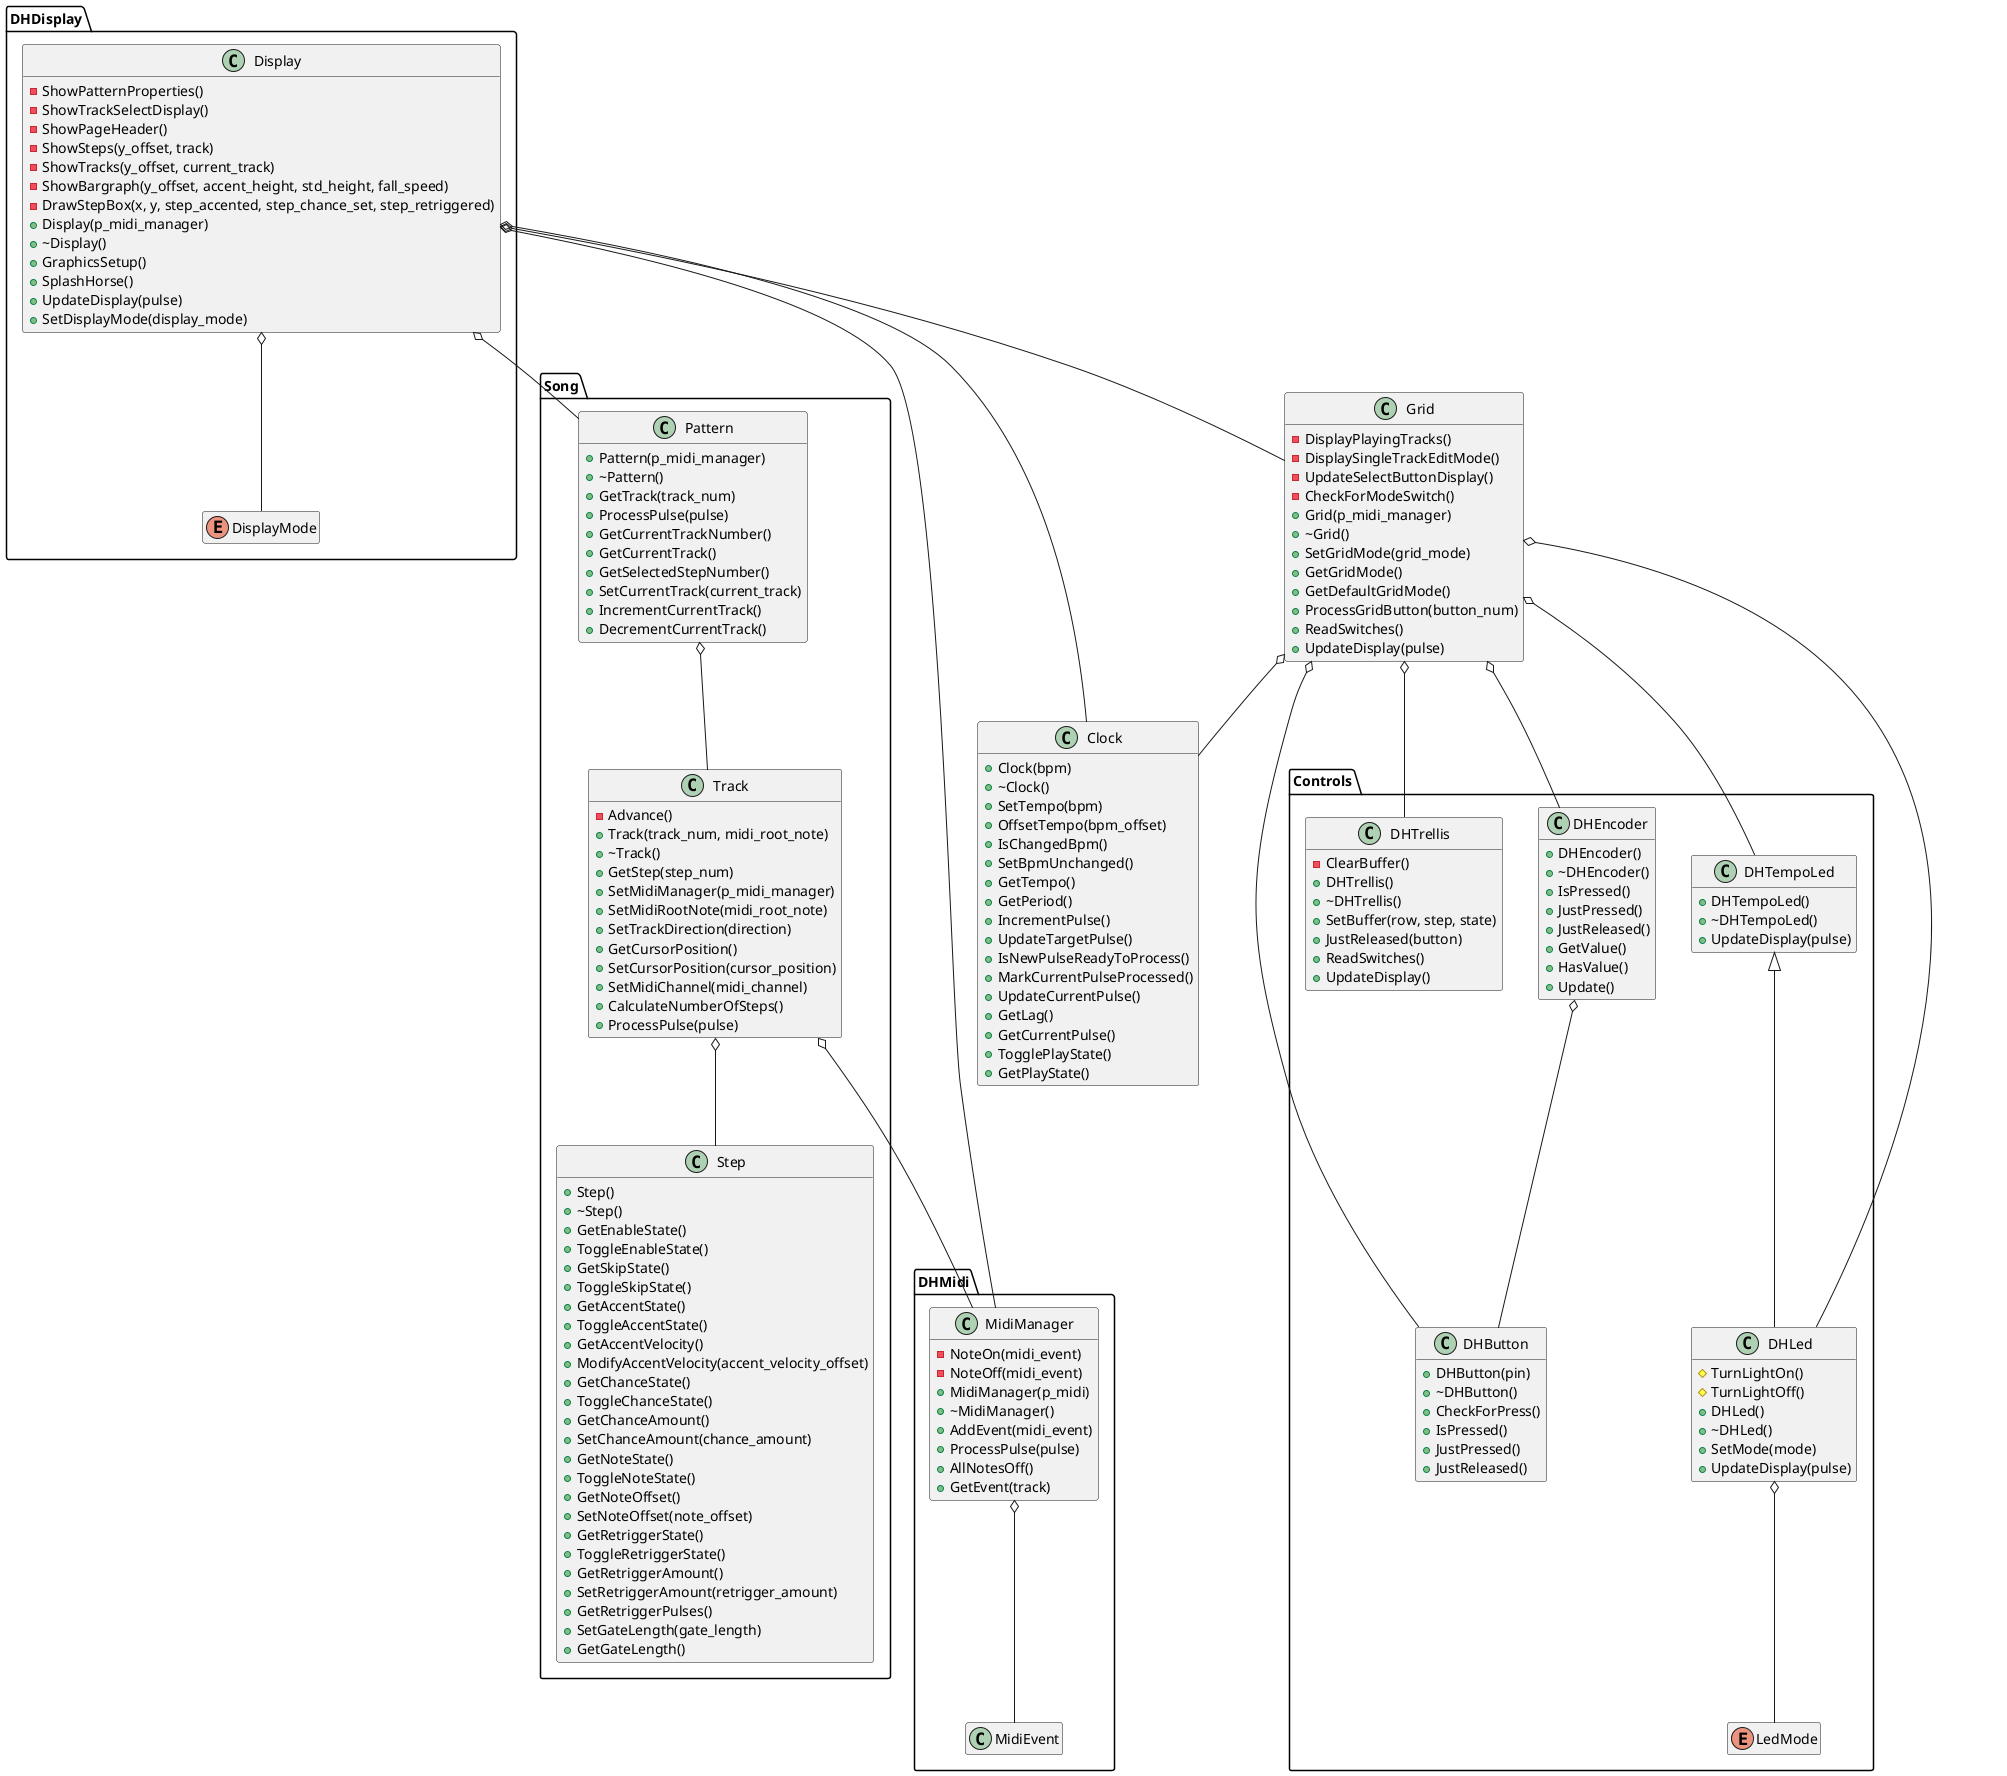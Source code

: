 @startuml
hide empty members

enum Controls.LedMode
enum DHDisplay.DisplayMode
class Controls.DHButton{
    +DHButton(pin)
    +~DHButton()
    +CheckForPress()
    +IsPressed()
    +JustPressed()
    +JustReleased()
}
class Controls.DHEncoder{
    +DHEncoder()
    +~DHEncoder()
    +IsPressed()
    +JustPressed()
    +JustReleased()
    +GetValue()
    +HasValue()
    +Update()
}
class Controls.DHLed{
    #TurnLightOn()
    #TurnLightOff()
    +DHLed()
    +~DHLed()
    +SetMode(mode)
    +UpdateDisplay(pulse)
}
class Controls.DHTempoLed{
    +DHTempoLed()
    +~DHTempoLed()
    +UpdateDisplay(pulse)
}
class Controls.DHTrellis{
    -ClearBuffer()
    +DHTrellis()
    +~DHTrellis()
    +SetBuffer(row, step, state)
    +JustReleased(button)
    +ReadSwitches()
    +UpdateDisplay()
}
class Clock{
    +Clock(bpm)
    +~Clock()
    +SetTempo(bpm)
    +OffsetTempo(bpm_offset)
    +IsChangedBpm()
    +SetBpmUnchanged()
    +GetTempo()
    +GetPeriod()
    +IncrementPulse()
    +UpdateTargetPulse()
	+IsNewPulseReadyToProcess()
	+MarkCurrentPulseProcessed()
	+UpdateCurrentPulse()
	+GetLag()
	+GetCurrentPulse()
	+TogglePlayState()
	+GetPlayState()
}
class DHDisplay.Display{
    -ShowPatternProperties()
    -ShowTrackSelectDisplay()
    -ShowPageHeader()
    -ShowSteps(y_offset, track)
    -ShowTracks(y_offset, current_track)
    -ShowBargraph(y_offset, accent_height, std_height, fall_speed)
    -DrawStepBox(x, y, step_accented, step_chance_set, step_retriggered)
    +Display(p_midi_manager)
    +~Display()
    +GraphicsSetup()
    +SplashHorse()
    +UpdateDisplay(pulse)
    +SetDisplayMode(display_mode)
}
class Grid{
    -DisplayPlayingTracks()
	-DisplaySingleTrackEditMode()
	-UpdateSelectButtonDisplay()
	-CheckForModeSwitch()
	+Grid(p_midi_manager)
	+~Grid()
	+SetGridMode(grid_mode)
	+GetGridMode()
	+GetDefaultGridMode()
	+ProcessGridButton(button_num)
	+ReadSwitches()
	+UpdateDisplay(pulse)
}
class DHMidi.MidiManager{
    -NoteOn(midi_event)
    -NoteOff(midi_event)
    +MidiManager(p_midi)
	+~MidiManager()
	+AddEvent(midi_event)
	+ProcessPulse(pulse)
	+AllNotesOff()
	+GetEvent(track)

}
Class DHMidi.MidiEvent
Class Song.Pattern{
    +Pattern(p_midi_manager)
	+~Pattern()
    +GetTrack(track_num)
    +ProcessPulse(pulse)
    +GetCurrentTrackNumber()
	+GetCurrentTrack()
	+GetSelectedStepNumber()
	+SetCurrentTrack(current_track)
	+IncrementCurrentTrack()
	+DecrementCurrentTrack()
}
Class Song.Step{
    +Step()
	+~Step()
	+GetEnableState()
	+ToggleEnableState()
    +GetSkipState()
    +ToggleSkipState()
	+GetAccentState()
	+ToggleAccentState()
	+GetAccentVelocity()
	+ModifyAccentVelocity(accent_velocity_offset)
	+GetChanceState()
	+ToggleChanceState()
	+GetChanceAmount()
	+SetChanceAmount(chance_amount)
	+GetNoteState()
	+ToggleNoteState()
	+GetNoteOffset()
	+SetNoteOffset(note_offset)
	+GetRetriggerState()
	+ToggleRetriggerState()
	+GetRetriggerAmount()
	+SetRetriggerAmount(retrigger_amount)
	+GetRetriggerPulses()
    +SetGateLength(gate_length)
	+GetGateLength()
}
Class Song.Track{
    -Advance()
    +Track(track_num, midi_root_note)
	+~Track()
    +GetStep(step_num)
	+SetMidiManager(p_midi_manager)
	+SetMidiRootNote(midi_root_note)
	+SetTrackDirection(direction)
	+GetCursorPosition()
	+SetCursorPosition(cursor_position)
	+SetMidiChannel(midi_channel)
	+CalculateNumberOfSteps()
	+ ProcessPulse(pulse)
}

Controls.DHEncoder o-- Controls.DHButton
Controls.DHTempoLed <|-- Controls.DHLed
DHDisplay.Display o-- DHMidi.MidiManager
DHDisplay.Display o-- Song.Pattern
DHDisplay.Display o-- Clock
DHDisplay.Display o-- Grid
Song.Pattern o-- Song.Track
Song.Track o-- Song.Step
Song.Track o-- DHMidi.MidiManager
Grid o-- Controls.DHTempoLed
Grid o-- Controls.DHLed
Grid o-- Controls.DHButton
Grid o-- Controls.DHEncoder
Grid o-- Controls.DHTrellis
Grid o-- Clock
DHMidi.MidiManager o-- DHMidi.MidiEvent
Controls.DHLed o-- Controls.LedMode
DHDisplay.Display o-- DHDisplay.DisplayMode

@enduml